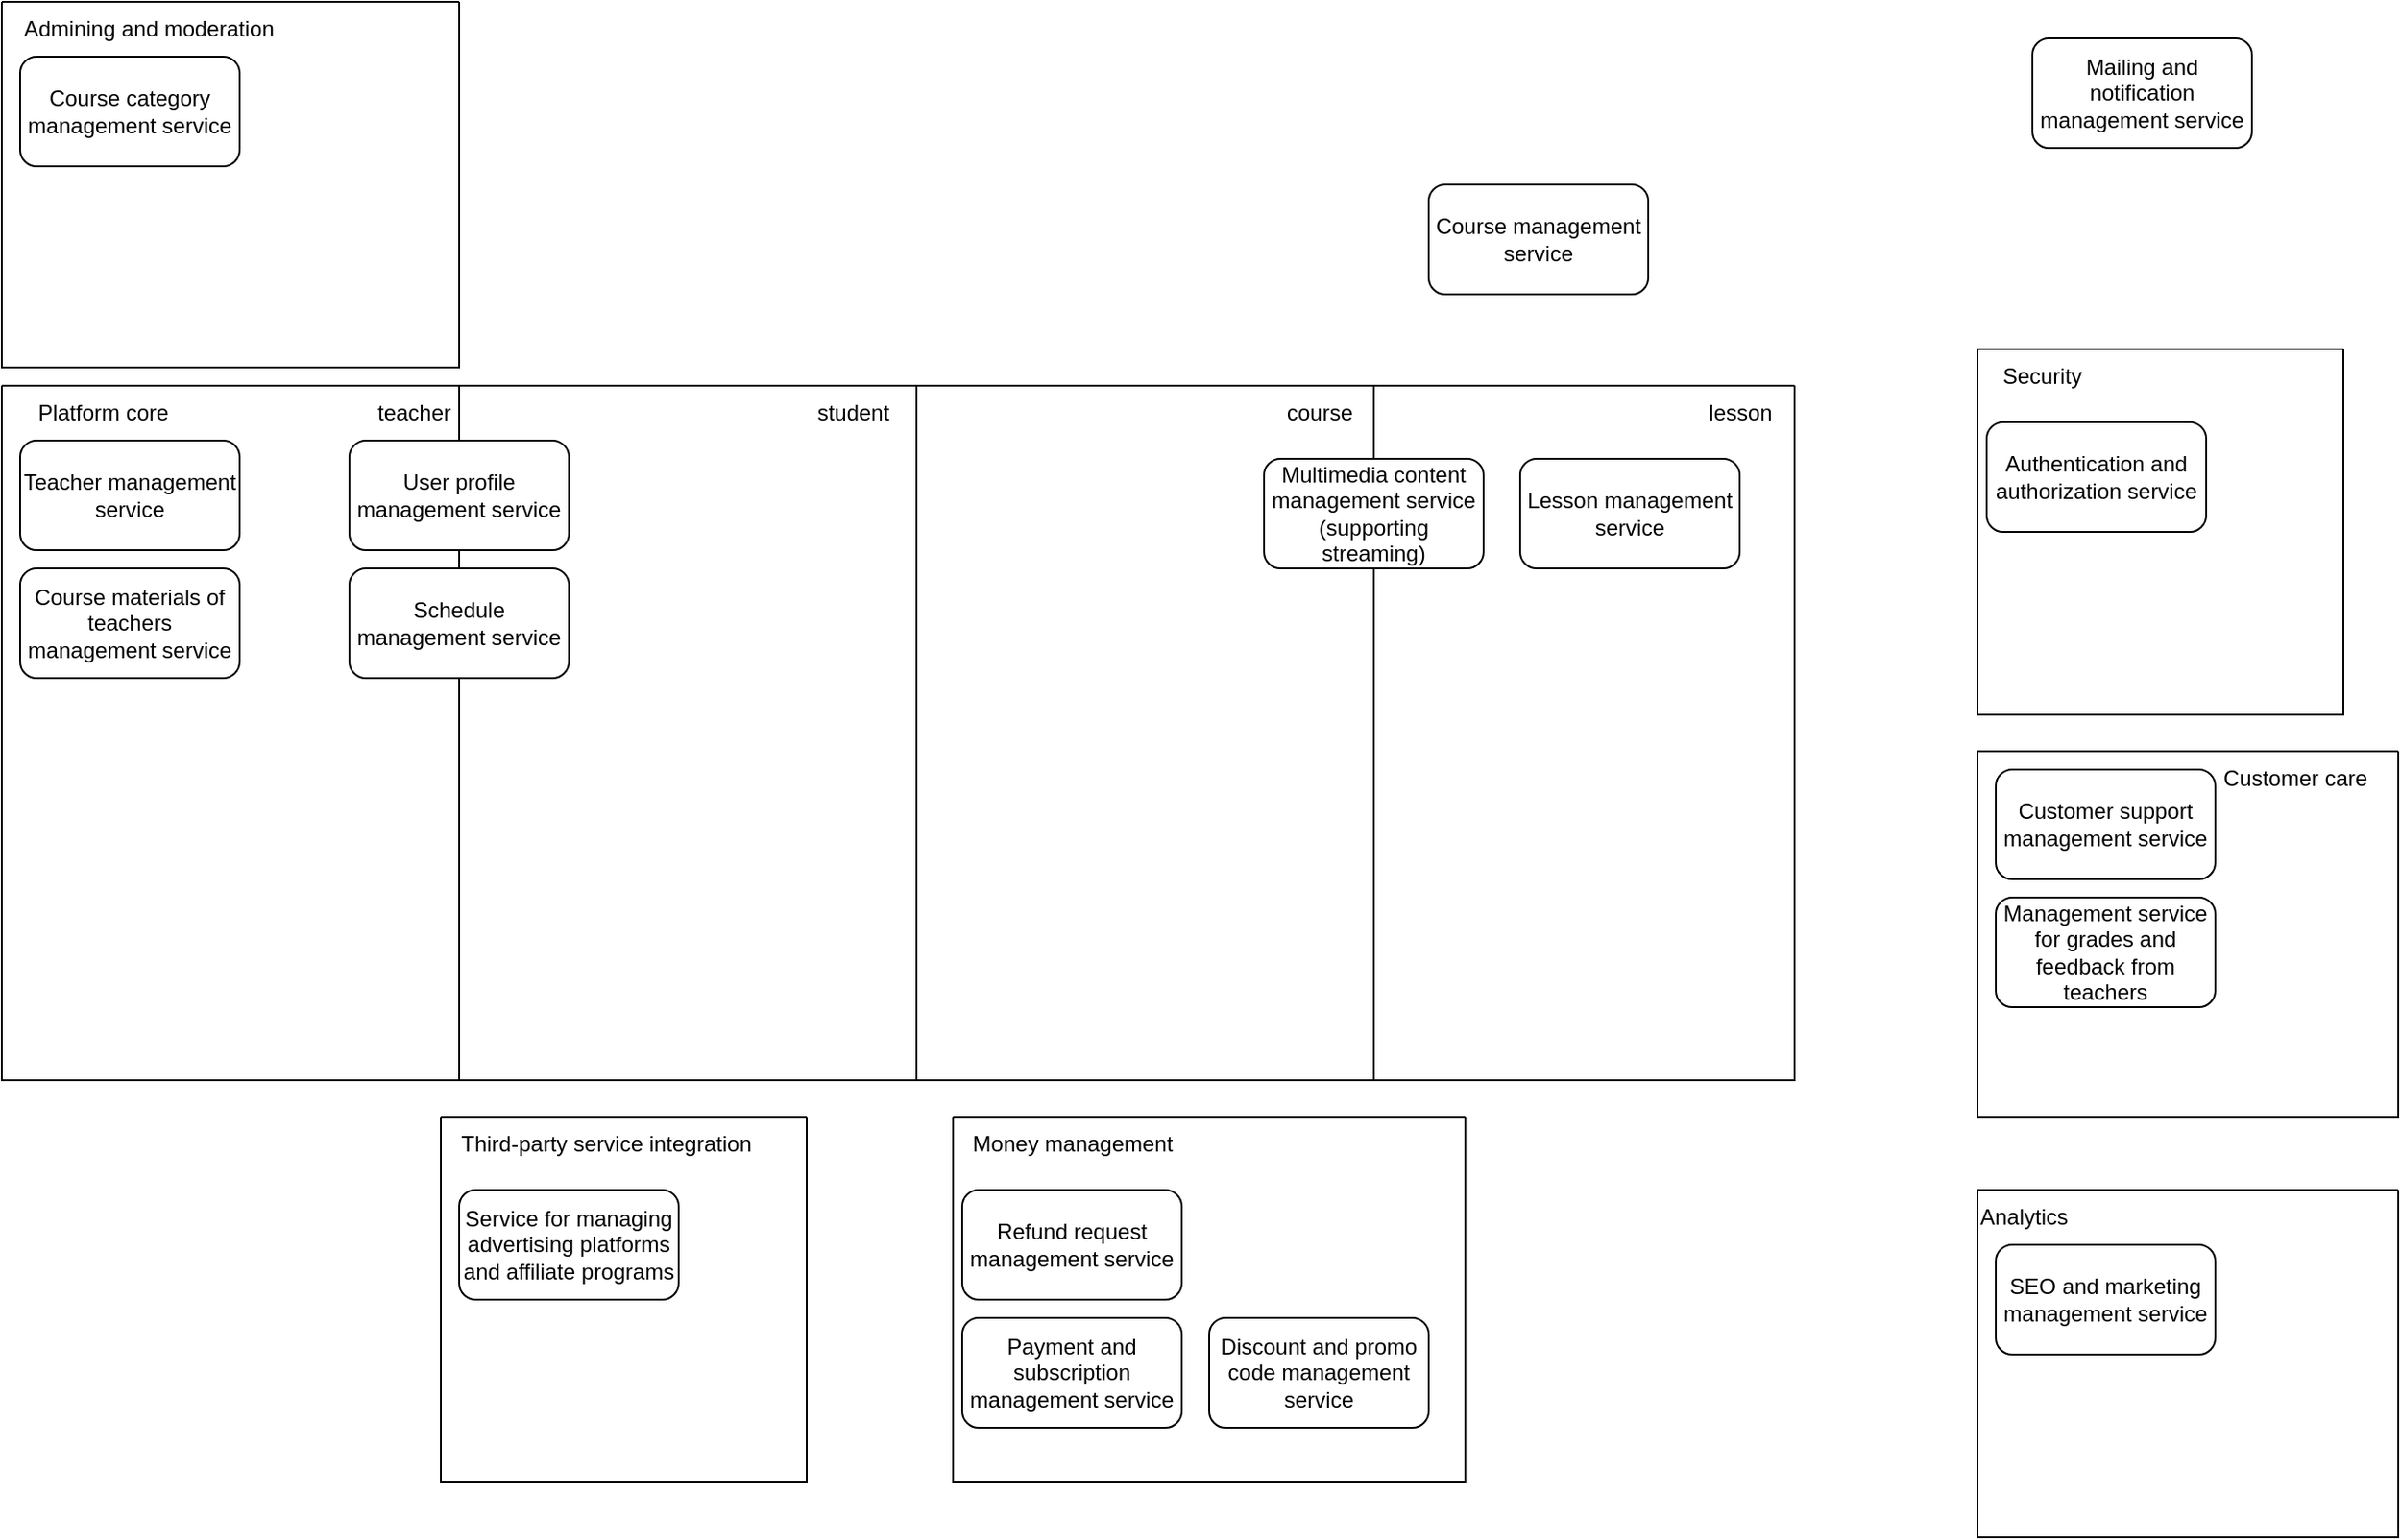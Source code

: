<mxfile version="21.0.6" type="github">
  <diagram name="Page-1" id="XPsEhaVmD4LxFUibNrj5">
    <mxGraphModel dx="2284" dy="1875" grid="1" gridSize="10" guides="1" tooltips="1" connect="1" arrows="1" fold="1" page="1" pageScale="1" pageWidth="850" pageHeight="1100" math="0" shadow="0">
      <root>
        <mxCell id="0" />
        <mxCell id="1" parent="0" />
        <mxCell id="vwFbI64DFWH7WejsQwX_-11" value="" style="swimlane;startSize=0;movable=1;resizable=1;rotatable=1;deletable=1;editable=1;locked=0;connectable=1;" vertex="1" parent="1">
          <mxGeometry x="600" y="-20" width="200" height="200" as="geometry" />
        </mxCell>
        <mxCell id="vwFbI64DFWH7WejsQwX_-10" value="Authentication and authorization service" style="rounded=1;whiteSpace=wrap;html=1;" vertex="1" parent="vwFbI64DFWH7WejsQwX_-11">
          <mxGeometry x="5" y="40" width="120" height="60" as="geometry" />
        </mxCell>
        <mxCell id="vwFbI64DFWH7WejsQwX_-12" value="Security" style="text;html=1;align=center;verticalAlign=middle;resizable=1;points=[];autosize=1;strokeColor=none;fillColor=none;movable=1;rotatable=1;deletable=1;editable=1;locked=0;connectable=1;" vertex="1" parent="vwFbI64DFWH7WejsQwX_-11">
          <mxGeometry width="70" height="30" as="geometry" />
        </mxCell>
        <mxCell id="vwFbI64DFWH7WejsQwX_-13" value="" style="swimlane;startSize=0;" vertex="1" parent="1">
          <mxGeometry x="600" y="200" width="230" height="200" as="geometry" />
        </mxCell>
        <mxCell id="vwFbI64DFWH7WejsQwX_-7" value="Management service for grades and feedback from teachers" style="rounded=1;whiteSpace=wrap;html=1;" vertex="1" parent="vwFbI64DFWH7WejsQwX_-13">
          <mxGeometry x="10" y="80" width="120" height="60" as="geometry" />
        </mxCell>
        <mxCell id="vwFbI64DFWH7WejsQwX_-4" value="Customer support management service" style="rounded=1;whiteSpace=wrap;html=1;" vertex="1" parent="vwFbI64DFWH7WejsQwX_-13">
          <mxGeometry x="10" y="10" width="120" height="60" as="geometry" />
        </mxCell>
        <mxCell id="vwFbI64DFWH7WejsQwX_-14" value="Customer care&amp;nbsp;" style="text;html=1;align=center;verticalAlign=middle;resizable=0;points=[];autosize=1;strokeColor=none;fillColor=none;" vertex="1" parent="vwFbI64DFWH7WejsQwX_-13">
          <mxGeometry x="120" width="110" height="30" as="geometry" />
        </mxCell>
        <mxCell id="vwFbI64DFWH7WejsQwX_-15" value="" style="swimlane;startSize=0;" vertex="1" parent="1">
          <mxGeometry x="-480" width="980" height="380" as="geometry" />
        </mxCell>
        <mxCell id="vwFbI64DFWH7WejsQwX_-16" value="Platform core" style="text;html=1;align=center;verticalAlign=middle;resizable=0;points=[];autosize=1;strokeColor=none;fillColor=none;" vertex="1" parent="vwFbI64DFWH7WejsQwX_-15">
          <mxGeometry x="10" width="90" height="30" as="geometry" />
        </mxCell>
        <mxCell id="vwFbI64DFWH7WejsQwX_-38" value="" style="swimlane;startSize=0;" vertex="1" parent="vwFbI64DFWH7WejsQwX_-15">
          <mxGeometry width="250" height="380" as="geometry" />
        </mxCell>
        <mxCell id="vwFbI64DFWH7WejsQwX_-21" value="Teacher management service" style="rounded=1;whiteSpace=wrap;html=1;" vertex="1" parent="vwFbI64DFWH7WejsQwX_-38">
          <mxGeometry x="10" y="30" width="120" height="60" as="geometry" />
        </mxCell>
        <mxCell id="vwFbI64DFWH7WejsQwX_-6" value="Course materials of teachers management service" style="rounded=1;whiteSpace=wrap;html=1;" vertex="1" parent="vwFbI64DFWH7WejsQwX_-38">
          <mxGeometry x="10" y="100" width="120" height="60" as="geometry" />
        </mxCell>
        <mxCell id="vwFbI64DFWH7WejsQwX_-39" value="" style="swimlane;startSize=0;" vertex="1" parent="vwFbI64DFWH7WejsQwX_-15">
          <mxGeometry x="250" width="250" height="380" as="geometry" />
        </mxCell>
        <mxCell id="vwFbI64DFWH7WejsQwX_-42" value="student" style="text;html=1;align=center;verticalAlign=middle;resizable=0;points=[];autosize=1;strokeColor=none;fillColor=none;" vertex="1" parent="vwFbI64DFWH7WejsQwX_-39">
          <mxGeometry x="185" width="60" height="30" as="geometry" />
        </mxCell>
        <mxCell id="vwFbI64DFWH7WejsQwX_-31" value="User profile management service" style="rounded=1;whiteSpace=wrap;html=1;" vertex="1" parent="vwFbI64DFWH7WejsQwX_-39">
          <mxGeometry x="-60" y="30" width="120" height="60" as="geometry" />
        </mxCell>
        <mxCell id="vwFbI64DFWH7WejsQwX_-2" value="Schedule management service" style="rounded=1;whiteSpace=wrap;html=1;" vertex="1" parent="vwFbI64DFWH7WejsQwX_-39">
          <mxGeometry x="-60" y="100" width="120" height="60" as="geometry" />
        </mxCell>
        <mxCell id="vwFbI64DFWH7WejsQwX_-40" value="" style="swimlane;startSize=0;" vertex="1" parent="vwFbI64DFWH7WejsQwX_-15">
          <mxGeometry x="500" width="250" height="380" as="geometry" />
        </mxCell>
        <mxCell id="vwFbI64DFWH7WejsQwX_-43" value="course" style="text;html=1;align=center;verticalAlign=middle;resizable=0;points=[];autosize=1;strokeColor=none;fillColor=none;" vertex="1" parent="vwFbI64DFWH7WejsQwX_-40">
          <mxGeometry x="190" width="60" height="30" as="geometry" />
        </mxCell>
        <mxCell id="vwFbI64DFWH7WejsQwX_-45" value="lesson" style="text;html=1;align=center;verticalAlign=middle;resizable=0;points=[];autosize=1;strokeColor=none;fillColor=none;" vertex="1" parent="vwFbI64DFWH7WejsQwX_-15">
          <mxGeometry x="920" width="60" height="30" as="geometry" />
        </mxCell>
        <mxCell id="vwFbI64DFWH7WejsQwX_-35" value="Lesson management service" style="rounded=1;whiteSpace=wrap;html=1;" vertex="1" parent="vwFbI64DFWH7WejsQwX_-15">
          <mxGeometry x="830" y="40" width="120" height="60" as="geometry" />
        </mxCell>
        <mxCell id="vwFbI64DFWH7WejsQwX_-1" value="Multimedia content management service (supporting streaming)" style="rounded=1;whiteSpace=wrap;html=1;" vertex="1" parent="vwFbI64DFWH7WejsQwX_-15">
          <mxGeometry x="690" y="40" width="120" height="60" as="geometry" />
        </mxCell>
        <mxCell id="vwFbI64DFWH7WejsQwX_-17" value="" style="swimlane;startSize=0;" vertex="1" parent="1">
          <mxGeometry x="-240" y="400" width="200" height="200" as="geometry" />
        </mxCell>
        <mxCell id="vwFbI64DFWH7WejsQwX_-18" value="Third-party service integration&lt;br&gt;" style="text;html=1;align=center;verticalAlign=middle;resizable=0;points=[];autosize=1;strokeColor=none;fillColor=none;" vertex="1" parent="vwFbI64DFWH7WejsQwX_-17">
          <mxGeometry width="180" height="30" as="geometry" />
        </mxCell>
        <mxCell id="vwFbI64DFWH7WejsQwX_-8" value="Service for managing advertising platforms and affiliate programs" style="rounded=1;whiteSpace=wrap;html=1;" vertex="1" parent="vwFbI64DFWH7WejsQwX_-17">
          <mxGeometry x="10" y="40" width="120" height="60" as="geometry" />
        </mxCell>
        <mxCell id="vwFbI64DFWH7WejsQwX_-19" value="" style="swimlane;startSize=0;" vertex="1" parent="1">
          <mxGeometry x="40" y="400" width="280" height="200" as="geometry" />
        </mxCell>
        <mxCell id="vwFbI64DFWH7WejsQwX_-9" value="Refund request management service" style="rounded=1;whiteSpace=wrap;html=1;" vertex="1" parent="vwFbI64DFWH7WejsQwX_-19">
          <mxGeometry x="5" y="40" width="120" height="60" as="geometry" />
        </mxCell>
        <mxCell id="vwFbI64DFWH7WejsQwX_-20" value="Money management" style="text;html=1;align=center;verticalAlign=middle;resizable=0;points=[];autosize=1;strokeColor=none;fillColor=none;" vertex="1" parent="vwFbI64DFWH7WejsQwX_-19">
          <mxGeometry width="130" height="30" as="geometry" />
        </mxCell>
        <mxCell id="vwFbI64DFWH7WejsQwX_-23" value="Payment and subscription management service" style="rounded=1;whiteSpace=wrap;html=1;" vertex="1" parent="vwFbI64DFWH7WejsQwX_-19">
          <mxGeometry x="5" y="110" width="120" height="60" as="geometry" />
        </mxCell>
        <mxCell id="vwFbI64DFWH7WejsQwX_-24" value="" style="swimlane;startSize=0;" vertex="1" parent="1">
          <mxGeometry x="600" y="440" width="230" height="190" as="geometry" />
        </mxCell>
        <mxCell id="vwFbI64DFWH7WejsQwX_-25" value="Analytics" style="text;html=1;align=center;verticalAlign=middle;resizable=0;points=[];autosize=1;strokeColor=none;fillColor=none;" vertex="1" parent="vwFbI64DFWH7WejsQwX_-24">
          <mxGeometry x="-10" width="70" height="30" as="geometry" />
        </mxCell>
        <mxCell id="vwFbI64DFWH7WejsQwX_-26" value="SEO and marketing management service" style="rounded=1;whiteSpace=wrap;html=1;" vertex="1" parent="vwFbI64DFWH7WejsQwX_-24">
          <mxGeometry x="10" y="30" width="120" height="60" as="geometry" />
        </mxCell>
        <mxCell id="vwFbI64DFWH7WejsQwX_-27" value="Discount and promo code management service" style="rounded=1;whiteSpace=wrap;html=1;" vertex="1" parent="1">
          <mxGeometry x="180" y="510" width="120" height="60" as="geometry" />
        </mxCell>
        <mxCell id="vwFbI64DFWH7WejsQwX_-33" value="" style="swimlane;startSize=0;" vertex="1" parent="1">
          <mxGeometry x="-480" y="-210" width="250" height="200" as="geometry" />
        </mxCell>
        <mxCell id="vwFbI64DFWH7WejsQwX_-34" value="Admining and moderation" style="text;html=1;align=center;verticalAlign=middle;resizable=0;points=[];autosize=1;strokeColor=none;fillColor=none;" vertex="1" parent="vwFbI64DFWH7WejsQwX_-33">
          <mxGeometry width="160" height="30" as="geometry" />
        </mxCell>
        <mxCell id="vwFbI64DFWH7WejsQwX_-32" value="Course category management service" style="rounded=1;whiteSpace=wrap;html=1;" vertex="1" parent="vwFbI64DFWH7WejsQwX_-33">
          <mxGeometry x="10" y="30" width="120" height="60" as="geometry" />
        </mxCell>
        <mxCell id="vwFbI64DFWH7WejsQwX_-28" value="Mailing and notification management service" style="rounded=1;whiteSpace=wrap;html=1;" vertex="1" parent="1">
          <mxGeometry x="630" y="-190" width="120" height="60" as="geometry" />
        </mxCell>
        <mxCell id="vwFbI64DFWH7WejsQwX_-5" value="Course management service" style="rounded=1;whiteSpace=wrap;html=1;" vertex="1" parent="1">
          <mxGeometry x="300" y="-110" width="120" height="60" as="geometry" />
        </mxCell>
        <mxCell id="vwFbI64DFWH7WejsQwX_-41" value="teacher" style="text;html=1;align=center;verticalAlign=middle;resizable=0;points=[];autosize=1;strokeColor=none;fillColor=none;" vertex="1" parent="1">
          <mxGeometry x="-285" width="60" height="30" as="geometry" />
        </mxCell>
      </root>
    </mxGraphModel>
  </diagram>
</mxfile>
